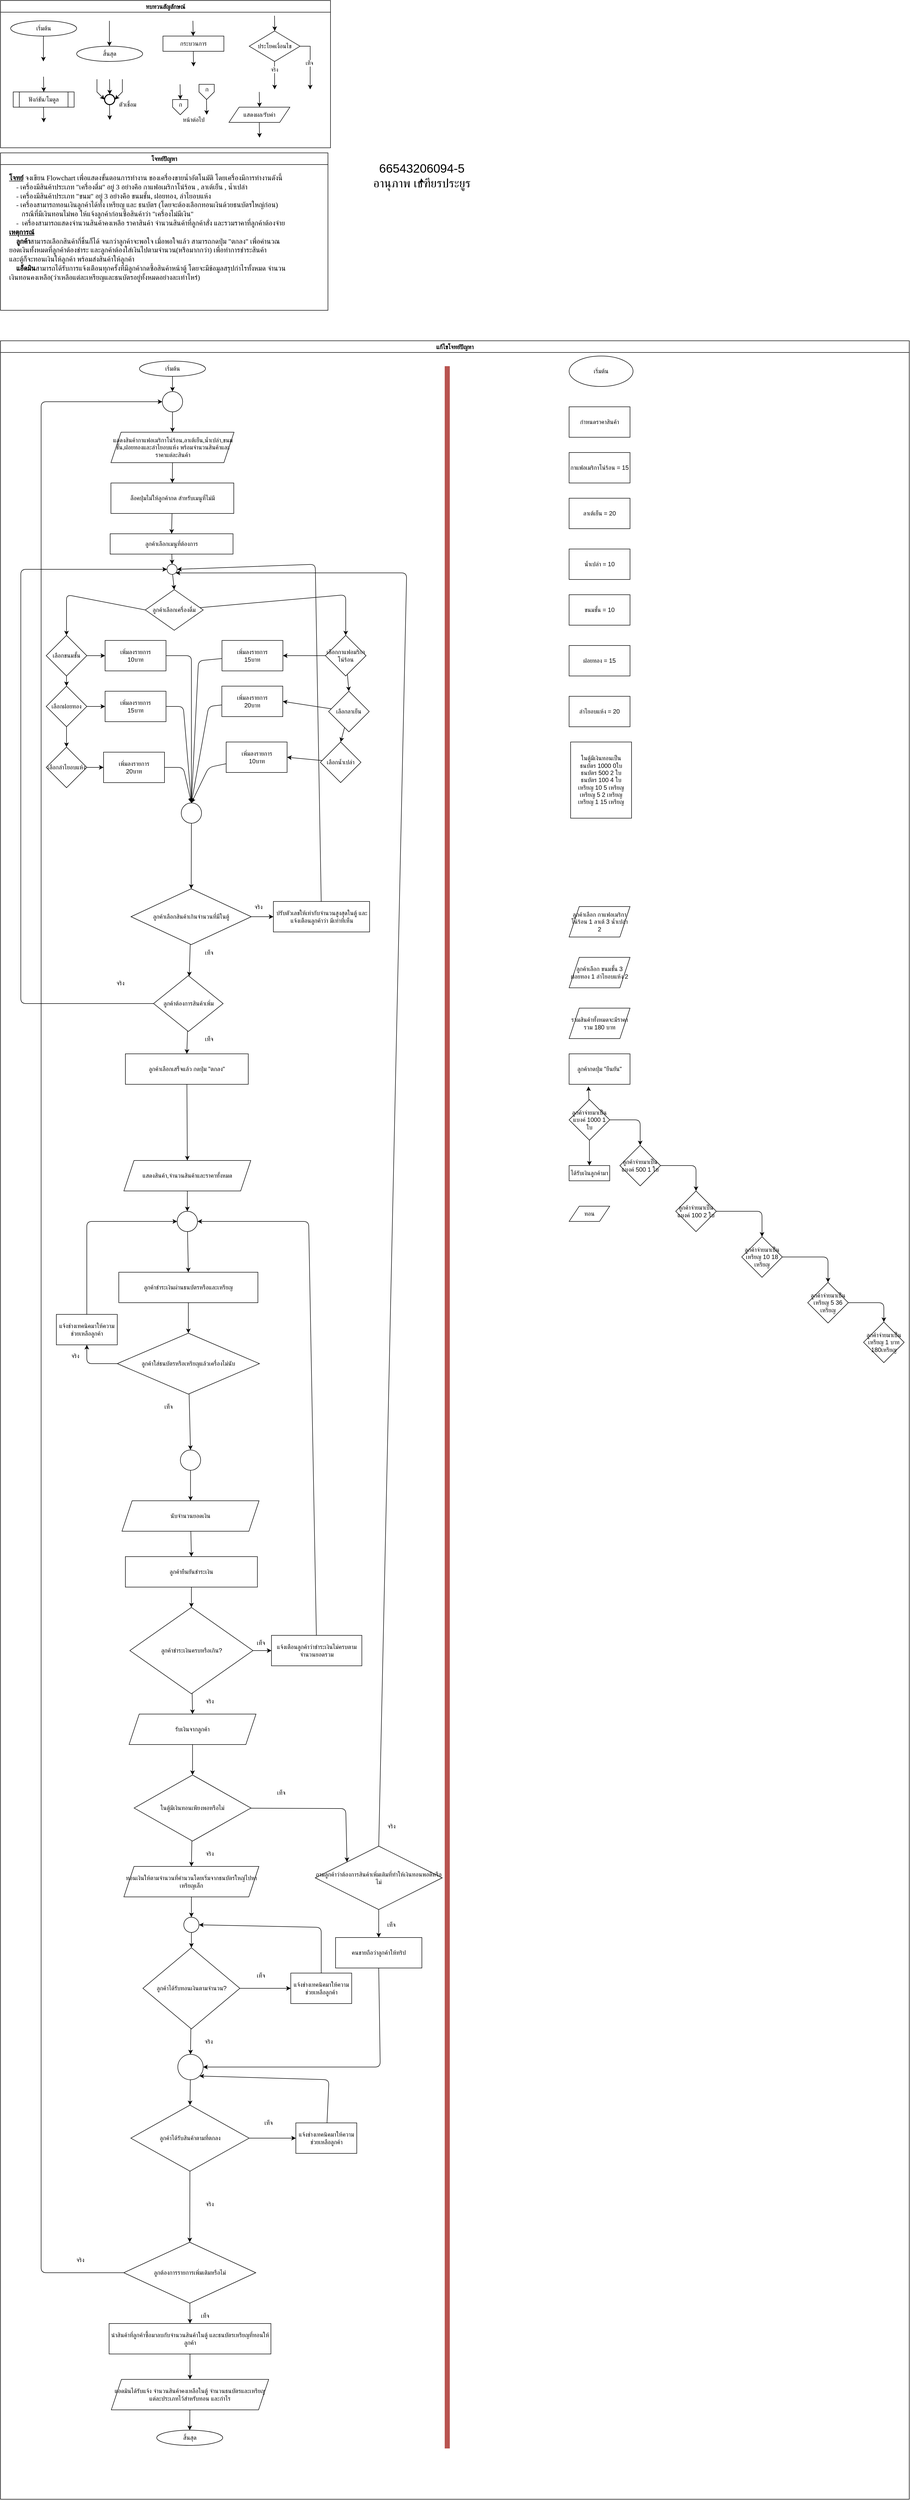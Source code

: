 <mxfile>
    <diagram id="C5RBs43oDa-KdzZeNtuy" name="Page-1">
        <mxGraphModel dx="2827" dy="1408" grid="1" gridSize="10" guides="1" tooltips="1" connect="1" arrows="1" fold="1" page="1" pageScale="1" pageWidth="827" pageHeight="1169" math="0" shadow="0">
            <root>
                <mxCell id="WIyWlLk6GJQsqaUBKTNV-0"/>
                <mxCell id="WIyWlLk6GJQsqaUBKTNV-1" parent="WIyWlLk6GJQsqaUBKTNV-0"/>
                <mxCell id="M7CGMbNuYNeq0SnUNNgH-6" value="ทบทวนสัญลักษณ์" style="swimlane;fontFamily=Sarabun;fontSource=https%3A%2F%2Ffonts.googleapis.com%2Fcss%3Ffamily%3DSarabun;" parent="WIyWlLk6GJQsqaUBKTNV-1" vertex="1">
                    <mxGeometry x="-720" y="20" width="650" height="290" as="geometry"/>
                </mxCell>
                <mxCell id="M7CGMbNuYNeq0SnUNNgH-2" value="&lt;font data-font-src=&quot;https://fonts.googleapis.com/css?family=Sarabun&quot; face=&quot;Sarabun&quot;&gt;เริ่มต้น&lt;/font&gt;" style="ellipse;whiteSpace=wrap;html=1;" parent="M7CGMbNuYNeq0SnUNNgH-6" vertex="1">
                    <mxGeometry x="20" y="40" width="130" height="30" as="geometry"/>
                </mxCell>
                <mxCell id="M7CGMbNuYNeq0SnUNNgH-5" value="" style="endArrow=classic;html=1;rounded=0;" parent="M7CGMbNuYNeq0SnUNNgH-6" edge="1">
                    <mxGeometry width="50" height="50" relative="1" as="geometry">
                        <mxPoint x="84.5" y="70" as="sourcePoint"/>
                        <mxPoint x="84.5" y="120" as="targetPoint"/>
                    </mxGeometry>
                </mxCell>
                <mxCell id="M7CGMbNuYNeq0SnUNNgH-3" value="&lt;font face=&quot;Sarabun&quot;&gt;สิ้นสุด&lt;/font&gt;" style="ellipse;whiteSpace=wrap;html=1;" parent="M7CGMbNuYNeq0SnUNNgH-6" vertex="1">
                    <mxGeometry x="150" y="90" width="130" height="30" as="geometry"/>
                </mxCell>
                <mxCell id="M7CGMbNuYNeq0SnUNNgH-4" value="" style="endArrow=classic;html=1;rounded=0;" parent="M7CGMbNuYNeq0SnUNNgH-6" edge="1">
                    <mxGeometry width="50" height="50" relative="1" as="geometry">
                        <mxPoint x="214.5" y="40" as="sourcePoint"/>
                        <mxPoint x="214.5" y="90" as="targetPoint"/>
                    </mxGeometry>
                </mxCell>
                <mxCell id="mvioNwK95yMqdUQ73LqQ-0" value="กระบวนการ" style="rounded=0;whiteSpace=wrap;html=1;fontFamily=Sarabun;fontSource=https%3A%2F%2Ffonts.googleapis.com%2Fcss%3Ffamily%3DSarabun;" parent="M7CGMbNuYNeq0SnUNNgH-6" vertex="1">
                    <mxGeometry x="320" y="70" width="120" height="30" as="geometry"/>
                </mxCell>
                <mxCell id="mvioNwK95yMqdUQ73LqQ-1" value="" style="endArrow=classic;html=1;rounded=0;" parent="M7CGMbNuYNeq0SnUNNgH-6" edge="1">
                    <mxGeometry width="50" height="50" relative="1" as="geometry">
                        <mxPoint x="379" y="40" as="sourcePoint"/>
                        <mxPoint x="379.5" y="70" as="targetPoint"/>
                    </mxGeometry>
                </mxCell>
                <mxCell id="mvioNwK95yMqdUQ73LqQ-2" value="" style="endArrow=classic;html=1;rounded=0;" parent="M7CGMbNuYNeq0SnUNNgH-6" edge="1">
                    <mxGeometry width="50" height="50" relative="1" as="geometry">
                        <mxPoint x="379.75" y="100" as="sourcePoint"/>
                        <mxPoint x="380.25" y="130" as="targetPoint"/>
                    </mxGeometry>
                </mxCell>
                <mxCell id="mvioNwK95yMqdUQ73LqQ-3" value="ประโยคเงื่อนไข" style="rhombus;whiteSpace=wrap;html=1;fontFamily=Sarabun;fontSource=https%3A%2F%2Ffonts.googleapis.com%2Fcss%3Ffamily%3DSarabun;" parent="M7CGMbNuYNeq0SnUNNgH-6" vertex="1">
                    <mxGeometry x="490" y="60" width="100" height="60" as="geometry"/>
                </mxCell>
                <mxCell id="mvioNwK95yMqdUQ73LqQ-4" value="" style="endArrow=classic;html=1;rounded=0;" parent="M7CGMbNuYNeq0SnUNNgH-6" edge="1">
                    <mxGeometry width="50" height="50" relative="1" as="geometry">
                        <mxPoint x="539.71" y="30" as="sourcePoint"/>
                        <mxPoint x="540.21" y="60" as="targetPoint"/>
                    </mxGeometry>
                </mxCell>
                <mxCell id="mvioNwK95yMqdUQ73LqQ-5" value="" style="endArrow=classic;html=1;rounded=0;" parent="M7CGMbNuYNeq0SnUNNgH-6" edge="1">
                    <mxGeometry width="50" height="50" relative="1" as="geometry">
                        <mxPoint x="539.71" y="120" as="sourcePoint"/>
                        <mxPoint x="540" y="175" as="targetPoint"/>
                    </mxGeometry>
                </mxCell>
                <mxCell id="mvioNwK95yMqdUQ73LqQ-7" value="จริง" style="edgeLabel;html=1;align=center;verticalAlign=middle;resizable=0;points=[];fontFamily=Sarabun;fontSource=https%3A%2F%2Ffonts.googleapis.com%2Fcss%3Ffamily%3DSarabun;" parent="mvioNwK95yMqdUQ73LqQ-5" vertex="1" connectable="0">
                    <mxGeometry x="-0.414" y="-1" relative="1" as="geometry">
                        <mxPoint as="offset"/>
                    </mxGeometry>
                </mxCell>
                <mxCell id="mvioNwK95yMqdUQ73LqQ-6" value="" style="endArrow=classic;html=1;rounded=0;exitX=1;exitY=0.5;exitDx=0;exitDy=0;" parent="M7CGMbNuYNeq0SnUNNgH-6" source="mvioNwK95yMqdUQ73LqQ-3" edge="1">
                    <mxGeometry width="50" height="50" relative="1" as="geometry">
                        <mxPoint x="620" y="95" as="sourcePoint"/>
                        <mxPoint x="610" y="175" as="targetPoint"/>
                        <Array as="points">
                            <mxPoint x="610" y="90"/>
                        </Array>
                    </mxGeometry>
                </mxCell>
                <mxCell id="mvioNwK95yMqdUQ73LqQ-8" value="&lt;font data-font-src=&quot;https://fonts.googleapis.com/css?family=Sarabun&quot; face=&quot;Sarabun&quot;&gt;เท็จ&lt;/font&gt;" style="edgeLabel;html=1;align=center;verticalAlign=middle;resizable=0;points=[];" parent="mvioNwK95yMqdUQ73LqQ-6" vertex="1" connectable="0">
                    <mxGeometry x="-0.002" y="-2" relative="1" as="geometry">
                        <mxPoint as="offset"/>
                    </mxGeometry>
                </mxCell>
                <mxCell id="mvioNwK95yMqdUQ73LqQ-9" value="&lt;font data-font-src=&quot;https://fonts.googleapis.com/css?family=Sarabun&quot; face=&quot;Sarabun&quot;&gt;ฟังก์ชัน/โมดูล&lt;/font&gt;" style="shape=process;whiteSpace=wrap;html=1;backgroundOutline=1;" parent="M7CGMbNuYNeq0SnUNNgH-6" vertex="1">
                    <mxGeometry x="25" y="180" width="120" height="30" as="geometry"/>
                </mxCell>
                <mxCell id="mvioNwK95yMqdUQ73LqQ-11" value="" style="endArrow=classic;html=1;rounded=0;" parent="M7CGMbNuYNeq0SnUNNgH-6" edge="1">
                    <mxGeometry width="50" height="50" relative="1" as="geometry">
                        <mxPoint x="84.71" y="150" as="sourcePoint"/>
                        <mxPoint x="85.21" y="180" as="targetPoint"/>
                    </mxGeometry>
                </mxCell>
                <mxCell id="mvioNwK95yMqdUQ73LqQ-12" value="" style="endArrow=classic;html=1;rounded=0;" parent="M7CGMbNuYNeq0SnUNNgH-6" edge="1">
                    <mxGeometry width="50" height="50" relative="1" as="geometry">
                        <mxPoint x="84.71" y="210" as="sourcePoint"/>
                        <mxPoint x="85.21" y="240" as="targetPoint"/>
                    </mxGeometry>
                </mxCell>
                <mxCell id="mvioNwK95yMqdUQ73LqQ-13" value="" style="strokeWidth=2;html=1;shape=mxgraph.flowchart.start_2;whiteSpace=wrap;" parent="M7CGMbNuYNeq0SnUNNgH-6" vertex="1">
                    <mxGeometry x="205" y="185" width="20" height="20" as="geometry"/>
                </mxCell>
                <mxCell id="mvioNwK95yMqdUQ73LqQ-16" value="" style="endArrow=classic;html=1;rounded=0;" parent="M7CGMbNuYNeq0SnUNNgH-6" edge="1">
                    <mxGeometry width="50" height="50" relative="1" as="geometry">
                        <mxPoint x="214.71" y="155" as="sourcePoint"/>
                        <mxPoint x="215.21" y="185" as="targetPoint"/>
                    </mxGeometry>
                </mxCell>
                <mxCell id="mvioNwK95yMqdUQ73LqQ-17" value="" style="endArrow=classic;html=1;rounded=0;entryX=0;entryY=0.5;entryDx=0;entryDy=0;entryPerimeter=0;" parent="M7CGMbNuYNeq0SnUNNgH-6" target="mvioNwK95yMqdUQ73LqQ-13" edge="1">
                    <mxGeometry width="50" height="50" relative="1" as="geometry">
                        <mxPoint x="190.0" y="155" as="sourcePoint"/>
                        <mxPoint x="190.5" y="185" as="targetPoint"/>
                        <Array as="points">
                            <mxPoint x="190" y="180"/>
                        </Array>
                    </mxGeometry>
                </mxCell>
                <mxCell id="mvioNwK95yMqdUQ73LqQ-18" value="" style="endArrow=classic;html=1;rounded=0;entryX=1;entryY=0.5;entryDx=0;entryDy=0;entryPerimeter=0;" parent="M7CGMbNuYNeq0SnUNNgH-6" target="mvioNwK95yMqdUQ73LqQ-13" edge="1">
                    <mxGeometry width="50" height="50" relative="1" as="geometry">
                        <mxPoint x="240.0" y="155" as="sourcePoint"/>
                        <mxPoint x="240.5" y="185" as="targetPoint"/>
                        <Array as="points">
                            <mxPoint x="240" y="180"/>
                        </Array>
                    </mxGeometry>
                </mxCell>
                <mxCell id="mvioNwK95yMqdUQ73LqQ-19" value="" style="endArrow=classic;html=1;rounded=0;" parent="M7CGMbNuYNeq0SnUNNgH-6" edge="1">
                    <mxGeometry width="50" height="50" relative="1" as="geometry">
                        <mxPoint x="214.71" y="205" as="sourcePoint"/>
                        <mxPoint x="215.21" y="235" as="targetPoint"/>
                    </mxGeometry>
                </mxCell>
                <mxCell id="mvioNwK95yMqdUQ73LqQ-20" value="&lt;font data-font-src=&quot;https://fonts.googleapis.com/css?family=Sarabun&quot; face=&quot;Sarabun&quot;&gt;ตัวเชื่อม&lt;/font&gt;" style="text;html=1;align=center;verticalAlign=middle;resizable=0;points=[];autosize=1;strokeColor=none;fillColor=none;" parent="M7CGMbNuYNeq0SnUNNgH-6" vertex="1">
                    <mxGeometry x="220" y="190" width="60" height="30" as="geometry"/>
                </mxCell>
                <mxCell id="mvioNwK95yMqdUQ73LqQ-25" value="" style="endArrow=classic;html=1;rounded=0;" parent="M7CGMbNuYNeq0SnUNNgH-6" edge="1">
                    <mxGeometry width="50" height="50" relative="1" as="geometry">
                        <mxPoint x="353.71" y="165" as="sourcePoint"/>
                        <mxPoint x="354.21" y="195" as="targetPoint"/>
                    </mxGeometry>
                </mxCell>
                <mxCell id="mvioNwK95yMqdUQ73LqQ-21" value="" style="verticalLabelPosition=bottom;verticalAlign=top;html=1;shape=offPageConnector;rounded=0;size=0.5;" parent="M7CGMbNuYNeq0SnUNNgH-6" vertex="1">
                    <mxGeometry x="339" y="195" width="30" height="30" as="geometry"/>
                </mxCell>
                <mxCell id="mvioNwK95yMqdUQ73LqQ-26" value="" style="endArrow=classic;html=1;rounded=0;" parent="M7CGMbNuYNeq0SnUNNgH-6" edge="1">
                    <mxGeometry width="50" height="50" relative="1" as="geometry">
                        <mxPoint x="405.71" y="195" as="sourcePoint"/>
                        <mxPoint x="406.21" y="225" as="targetPoint"/>
                    </mxGeometry>
                </mxCell>
                <mxCell id="mvioNwK95yMqdUQ73LqQ-27" value="" style="verticalLabelPosition=bottom;verticalAlign=top;html=1;shape=offPageConnector;rounded=0;size=0.5;" parent="M7CGMbNuYNeq0SnUNNgH-6" vertex="1">
                    <mxGeometry x="391" y="165" width="30" height="30" as="geometry"/>
                </mxCell>
                <mxCell id="mvioNwK95yMqdUQ73LqQ-28" value="หน้าต่อไป" style="text;html=1;align=center;verticalAlign=middle;resizable=0;points=[];autosize=1;strokeColor=none;fillColor=none;fontFamily=Sarabun;fontSource=https%3A%2F%2Ffonts.googleapis.com%2Fcss%3Ffamily%3DSarabun;" parent="M7CGMbNuYNeq0SnUNNgH-6" vertex="1">
                    <mxGeometry x="345" y="220" width="70" height="30" as="geometry"/>
                </mxCell>
                <mxCell id="mvioNwK95yMqdUQ73LqQ-29" value="ก" style="text;html=1;align=center;verticalAlign=middle;resizable=0;points=[];autosize=1;strokeColor=none;fillColor=none;fontFamily=Sarabun;fontSource=https%3A%2F%2Ffonts.googleapis.com%2Fcss%3Ffamily%3DSarabun;" parent="M7CGMbNuYNeq0SnUNNgH-6" vertex="1">
                    <mxGeometry x="339" y="190" width="30" height="30" as="geometry"/>
                </mxCell>
                <mxCell id="mvioNwK95yMqdUQ73LqQ-30" value="ก" style="text;html=1;align=center;verticalAlign=middle;resizable=0;points=[];autosize=1;strokeColor=none;fillColor=none;fontFamily=Sarabun;fontSource=https%3A%2F%2Ffonts.googleapis.com%2Fcss%3Ffamily%3DSarabun;" parent="M7CGMbNuYNeq0SnUNNgH-6" vertex="1">
                    <mxGeometry x="391" y="160" width="30" height="30" as="geometry"/>
                </mxCell>
                <mxCell id="mvioNwK95yMqdUQ73LqQ-32" value="แสดงผล/รับค่า" style="shape=parallelogram;perimeter=parallelogramPerimeter;whiteSpace=wrap;html=1;fixedSize=1;fontFamily=Sarabun;fontSource=https%3A%2F%2Ffonts.googleapis.com%2Fcss%3Ffamily%3DSarabun;" parent="M7CGMbNuYNeq0SnUNNgH-6" vertex="1">
                    <mxGeometry x="450" y="210" width="120" height="30" as="geometry"/>
                </mxCell>
                <mxCell id="mvioNwK95yMqdUQ73LqQ-33" value="" style="endArrow=classic;html=1;rounded=0;" parent="M7CGMbNuYNeq0SnUNNgH-6" edge="1">
                    <mxGeometry width="50" height="50" relative="1" as="geometry">
                        <mxPoint x="509.71" y="180" as="sourcePoint"/>
                        <mxPoint x="510.21" y="210" as="targetPoint"/>
                    </mxGeometry>
                </mxCell>
                <mxCell id="mvioNwK95yMqdUQ73LqQ-34" value="" style="endArrow=classic;html=1;rounded=0;" parent="M7CGMbNuYNeq0SnUNNgH-6" edge="1">
                    <mxGeometry width="50" height="50" relative="1" as="geometry">
                        <mxPoint x="509.71" y="240" as="sourcePoint"/>
                        <mxPoint x="510.21" y="270" as="targetPoint"/>
                    </mxGeometry>
                </mxCell>
                <mxCell id="mvioNwK95yMqdUQ73LqQ-36" value="แก้ไขโจทย์ปัญหา" style="swimlane;fontFamily=Sarabun;fontSource=https%3A%2F%2Ffonts.googleapis.com%2Fcss%3Ffamily%3DSarabun;" parent="WIyWlLk6GJQsqaUBKTNV-1" vertex="1">
                    <mxGeometry x="-720" y="690" width="1790" height="4250" as="geometry"/>
                </mxCell>
                <mxCell id="57" style="edgeStyle=none;html=1;entryX=0.5;entryY=0;entryDx=0;entryDy=0;" edge="1" parent="mvioNwK95yMqdUQ73LqQ-36" source="mvioNwK95yMqdUQ73LqQ-35" target="56">
                    <mxGeometry relative="1" as="geometry"/>
                </mxCell>
                <mxCell id="mvioNwK95yMqdUQ73LqQ-35" value="&lt;font data-font-src=&quot;https://fonts.googleapis.com/css?family=Sarabun&quot; face=&quot;Sarabun&quot;&gt;เริ่มต้น&lt;/font&gt;" style="ellipse;whiteSpace=wrap;html=1;" parent="mvioNwK95yMqdUQ73LqQ-36" vertex="1">
                    <mxGeometry x="273.75" y="40" width="130" height="30" as="geometry"/>
                </mxCell>
                <mxCell id="mvioNwK95yMqdUQ73LqQ-69" value="&lt;font face=&quot;Sarabun&quot;&gt;สิ้นสุด&lt;/font&gt;" style="ellipse;whiteSpace=wrap;html=1;" parent="mvioNwK95yMqdUQ73LqQ-36" vertex="1">
                    <mxGeometry x="307.75" y="4114" width="130" height="30" as="geometry"/>
                </mxCell>
                <mxCell id="14" style="edgeStyle=none;html=1;exitX=0.5;exitY=1;exitDx=0;exitDy=0;entryX=0.5;entryY=0;entryDx=0;entryDy=0;" edge="1" parent="mvioNwK95yMqdUQ73LqQ-36" source="1" target="4">
                    <mxGeometry relative="1" as="geometry"/>
                </mxCell>
                <mxCell id="1" value="แสดงสินค้ากาแฟอเมริกาโน่ร้อน,ลาเต้เย็น,น้ำเปล่า,ขนมชั้น,ฝอยทองและลำไยอบแห้ง พร้อมจำนวนสินค้าและราคาแต่ละสินค้า" style="shape=parallelogram;perimeter=parallelogramPerimeter;whiteSpace=wrap;html=1;fixedSize=1;" vertex="1" parent="mvioNwK95yMqdUQ73LqQ-36">
                    <mxGeometry x="217.5" y="180" width="242.5" height="60" as="geometry"/>
                </mxCell>
                <mxCell id="15" style="edgeStyle=none;html=1;entryX=0.5;entryY=0;entryDx=0;entryDy=0;" edge="1" parent="mvioNwK95yMqdUQ73LqQ-36" source="4" target="5">
                    <mxGeometry relative="1" as="geometry"/>
                </mxCell>
                <mxCell id="4" value="ล็อคปุ่มไม่ให้ลูกค้ากด สำหรับเมนูที่ไม่มี" style="rounded=0;whiteSpace=wrap;html=1;" vertex="1" parent="mvioNwK95yMqdUQ73LqQ-36">
                    <mxGeometry x="217.5" y="280" width="242" height="60" as="geometry"/>
                </mxCell>
                <mxCell id="207" style="edgeStyle=none;html=1;entryX=0.5;entryY=0;entryDx=0;entryDy=0;strokeWidth=1;" edge="1" parent="mvioNwK95yMqdUQ73LqQ-36" source="5" target="205">
                    <mxGeometry relative="1" as="geometry"/>
                </mxCell>
                <mxCell id="5" value="ลูกค้าเลือกเมนูที่ต้องการ" style="rounded=0;whiteSpace=wrap;html=1;" vertex="1" parent="mvioNwK95yMqdUQ73LqQ-36">
                    <mxGeometry x="216" y="380" width="242" height="40" as="geometry"/>
                </mxCell>
                <mxCell id="29" style="edgeStyle=none;html=1;entryX=0;entryY=0.5;entryDx=0;entryDy=0;" edge="1" parent="mvioNwK95yMqdUQ73LqQ-36" source="8" target="9">
                    <mxGeometry relative="1" as="geometry"/>
                </mxCell>
                <mxCell id="42" style="edgeStyle=none;html=1;entryX=0.5;entryY=0;entryDx=0;entryDy=0;" edge="1" parent="mvioNwK95yMqdUQ73LqQ-36" source="8" target="41">
                    <mxGeometry relative="1" as="geometry"/>
                </mxCell>
                <mxCell id="8" value="ลูกค้าชำระเงินครบหรือเกิน?" style="rhombus;whiteSpace=wrap;html=1;" vertex="1" parent="mvioNwK95yMqdUQ73LqQ-36">
                    <mxGeometry x="254.75" y="2494" width="242.5" height="170" as="geometry"/>
                </mxCell>
                <mxCell id="63" style="edgeStyle=none;html=1;entryX=1;entryY=0.5;entryDx=0;entryDy=0;" edge="1" parent="mvioNwK95yMqdUQ73LqQ-36" source="9" target="60">
                    <mxGeometry relative="1" as="geometry">
                        <Array as="points">
                            <mxPoint x="607" y="1734"/>
                        </Array>
                    </mxGeometry>
                </mxCell>
                <mxCell id="9" value="แจ้งเตือนลูกค้าว่าชำระเงินไม่ครบตามจำนวนยอดรวม" style="rounded=0;whiteSpace=wrap;html=1;" vertex="1" parent="mvioNwK95yMqdUQ73LqQ-36">
                    <mxGeometry x="533.75" y="2549" width="178" height="60" as="geometry"/>
                </mxCell>
                <mxCell id="209" style="edgeStyle=none;html=1;entryX=0.5;entryY=0;entryDx=0;entryDy=0;strokeWidth=1;" edge="1" parent="mvioNwK95yMqdUQ73LqQ-36" source="10" target="25">
                    <mxGeometry relative="1" as="geometry"/>
                </mxCell>
                <mxCell id="10" value="ลูกค้าเลือกเสร็จแล้ว กดปุ่ม &quot;ตกลง&quot;" style="rounded=0;whiteSpace=wrap;html=1;" vertex="1" parent="mvioNwK95yMqdUQ73LqQ-36">
                    <mxGeometry x="246" y="1404" width="242" height="60" as="geometry"/>
                </mxCell>
                <mxCell id="208" value="" style="edgeStyle=none;html=1;strokeWidth=1;" edge="1" parent="mvioNwK95yMqdUQ73LqQ-36" source="11" target="202">
                    <mxGeometry relative="1" as="geometry"/>
                </mxCell>
                <mxCell id="11" value="ลูกค้าเลือกสินค้าเกินจำนวนที่มีในตู้" style="rhombus;whiteSpace=wrap;html=1;" vertex="1" parent="mvioNwK95yMqdUQ73LqQ-36">
                    <mxGeometry x="257" y="1079" width="237" height="110" as="geometry"/>
                </mxCell>
                <mxCell id="71" style="edgeStyle=none;html=1;entryX=1;entryY=0.5;entryDx=0;entryDy=0;" edge="1" parent="mvioNwK95yMqdUQ73LqQ-36" source="13" target="205">
                    <mxGeometry relative="1" as="geometry">
                        <mxPoint x="420" y="460" as="targetPoint"/>
                        <Array as="points">
                            <mxPoint x="620" y="440"/>
                        </Array>
                    </mxGeometry>
                </mxCell>
                <mxCell id="13" value="ปรับตัวเลขให้เท่ากับจำนวนสูงสุดในตู้ และแจ้งเตือนลูกค้าว่า มีเท่าที่เห็น" style="rounded=0;whiteSpace=wrap;html=1;" vertex="1" parent="mvioNwK95yMqdUQ73LqQ-36">
                    <mxGeometry x="537.5" y="1104" width="189.5" height="60" as="geometry"/>
                </mxCell>
                <mxCell id="19" style="edgeStyle=none;html=1;exitX=1;exitY=0.5;exitDx=0;exitDy=0;entryX=0;entryY=0.5;entryDx=0;entryDy=0;" edge="1" parent="mvioNwK95yMqdUQ73LqQ-36" source="11" target="13">
                    <mxGeometry relative="1" as="geometry">
                        <mxPoint x="537" y="1140" as="targetPoint"/>
                    </mxGeometry>
                </mxCell>
                <mxCell id="24" style="edgeStyle=none;html=1;exitX=0.5;exitY=1;exitDx=0;exitDy=0;" edge="1" parent="mvioNwK95yMqdUQ73LqQ-36" source="192" target="11">
                    <mxGeometry relative="1" as="geometry">
                        <mxPoint x="375.5" y="1020" as="sourcePoint"/>
                    </mxGeometry>
                </mxCell>
                <mxCell id="61" style="edgeStyle=none;html=1;entryX=0.5;entryY=0;entryDx=0;entryDy=0;" edge="1" parent="mvioNwK95yMqdUQ73LqQ-36" source="25" target="60">
                    <mxGeometry relative="1" as="geometry"/>
                </mxCell>
                <mxCell id="25" value="แสดงสินค้า,จำนวนสินค้าและราคาทั้งหมด" style="shape=parallelogram;perimeter=parallelogramPerimeter;whiteSpace=wrap;html=1;fixedSize=1;" vertex="1" parent="mvioNwK95yMqdUQ73LqQ-36">
                    <mxGeometry x="243" y="1614" width="250" height="60" as="geometry"/>
                </mxCell>
                <mxCell id="69" style="edgeStyle=none;html=1;entryX=0.5;entryY=0;entryDx=0;entryDy=0;" edge="1" parent="mvioNwK95yMqdUQ73LqQ-36" source="32" target="33">
                    <mxGeometry relative="1" as="geometry"/>
                </mxCell>
                <mxCell id="32" value="นับจำนวนยอดเงิน" style="shape=parallelogram;perimeter=parallelogramPerimeter;whiteSpace=wrap;html=1;fixedSize=1;" vertex="1" parent="mvioNwK95yMqdUQ73LqQ-36">
                    <mxGeometry x="239.25" y="2284" width="270" height="60" as="geometry"/>
                </mxCell>
                <mxCell id="36" style="edgeStyle=none;html=1;entryX=0.5;entryY=0;entryDx=0;entryDy=0;" edge="1" parent="mvioNwK95yMqdUQ73LqQ-36" source="33" target="8">
                    <mxGeometry relative="1" as="geometry"/>
                </mxCell>
                <mxCell id="33" value="ลูกค้ายืนยันชำระเงิน" style="rounded=0;whiteSpace=wrap;html=1;" vertex="1" parent="mvioNwK95yMqdUQ73LqQ-36">
                    <mxGeometry x="246" y="2394" width="260" height="60" as="geometry"/>
                </mxCell>
                <mxCell id="44" style="edgeStyle=none;html=1;entryX=0.5;entryY=0;entryDx=0;entryDy=0;" edge="1" parent="mvioNwK95yMqdUQ73LqQ-36" source="41" target="43">
                    <mxGeometry relative="1" as="geometry"/>
                </mxCell>
                <mxCell id="41" value="รับเงินจากลูกค้า" style="shape=parallelogram;perimeter=parallelogramPerimeter;whiteSpace=wrap;html=1;fixedSize=1;" vertex="1" parent="mvioNwK95yMqdUQ73LqQ-36">
                    <mxGeometry x="253.25" y="2704" width="250" height="60" as="geometry"/>
                </mxCell>
                <mxCell id="47" style="edgeStyle=none;html=1;entryX=0.5;entryY=0;entryDx=0;entryDy=0;" edge="1" parent="mvioNwK95yMqdUQ73LqQ-36" source="43" target="45">
                    <mxGeometry relative="1" as="geometry"/>
                </mxCell>
                <mxCell id="65" style="edgeStyle=none;html=1;entryX=0;entryY=0;entryDx=0;entryDy=0;" edge="1" parent="mvioNwK95yMqdUQ73LqQ-36" source="43" target="64">
                    <mxGeometry relative="1" as="geometry">
                        <mxPoint x="623.25" y="2889" as="targetPoint"/>
                        <Array as="points">
                            <mxPoint x="680" y="2890"/>
                        </Array>
                    </mxGeometry>
                </mxCell>
                <mxCell id="43" value="ในตู้มีเงินทอนเพียงพอหรือไม่" style="rhombus;whiteSpace=wrap;html=1;" vertex="1" parent="mvioNwK95yMqdUQ73LqQ-36">
                    <mxGeometry x="263.25" y="2824" width="230" height="130" as="geometry"/>
                </mxCell>
                <mxCell id="112" style="edgeStyle=none;html=1;entryX=0.5;entryY=0;entryDx=0;entryDy=0;" edge="1" parent="mvioNwK95yMqdUQ73LqQ-36" source="45" target="110">
                    <mxGeometry relative="1" as="geometry"/>
                </mxCell>
                <mxCell id="45" value="ทอนเงินให้ตามจำนวนที่คำนวนโดยเริ่มจากธนบัตรใหญ่ไปหาเหรียญเล็ก" style="shape=parallelogram;perimeter=parallelogramPerimeter;whiteSpace=wrap;html=1;fixedSize=1;" vertex="1" parent="mvioNwK95yMqdUQ73LqQ-36">
                    <mxGeometry x="243" y="3004" width="266" height="60" as="geometry"/>
                </mxCell>
                <mxCell id="129" style="edgeStyle=none;html=1;entryX=0.5;entryY=0;entryDx=0;entryDy=0;" edge="1" parent="mvioNwK95yMqdUQ73LqQ-36" source="52" target="128">
                    <mxGeometry relative="1" as="geometry"/>
                </mxCell>
                <mxCell id="52" value="ลูกต้องการรายการเพิ่มเติมหรือไม่" style="rhombus;whiteSpace=wrap;html=1;" vertex="1" parent="mvioNwK95yMqdUQ73LqQ-36">
                    <mxGeometry x="242.75" y="3744" width="260" height="120" as="geometry"/>
                </mxCell>
                <mxCell id="58" style="edgeStyle=none;html=1;entryX=0.5;entryY=0;entryDx=0;entryDy=0;" edge="1" parent="mvioNwK95yMqdUQ73LqQ-36" source="56" target="1">
                    <mxGeometry relative="1" as="geometry"/>
                </mxCell>
                <mxCell id="56" value="" style="ellipse;whiteSpace=wrap;html=1;aspect=fixed;" vertex="1" parent="mvioNwK95yMqdUQ73LqQ-36">
                    <mxGeometry x="318.75" y="100" width="40" height="40" as="geometry"/>
                </mxCell>
                <mxCell id="55" style="edgeStyle=none;html=1;entryX=0;entryY=0.5;entryDx=0;entryDy=0;" edge="1" parent="mvioNwK95yMqdUQ73LqQ-36" source="52" target="56">
                    <mxGeometry relative="1" as="geometry">
                        <mxPoint x="140" y="70" as="targetPoint"/>
                        <Array as="points">
                            <mxPoint x="80" y="3804"/>
                            <mxPoint x="80" y="120"/>
                        </Array>
                    </mxGeometry>
                </mxCell>
                <mxCell id="67" style="edgeStyle=none;html=1;entryX=0.5;entryY=0;entryDx=0;entryDy=0;" edge="1" parent="mvioNwK95yMqdUQ73LqQ-36" source="60" target="66">
                    <mxGeometry relative="1" as="geometry"/>
                </mxCell>
                <mxCell id="60" value="" style="ellipse;whiteSpace=wrap;html=1;aspect=fixed;" vertex="1" parent="mvioNwK95yMqdUQ73LqQ-36">
                    <mxGeometry x="348" y="1714" width="40" height="40" as="geometry"/>
                </mxCell>
                <mxCell id="74" style="edgeStyle=none;html=1;entryX=0.5;entryY=0;entryDx=0;entryDy=0;startArrow=none;" edge="1" parent="mvioNwK95yMqdUQ73LqQ-36" source="64">
                    <mxGeometry relative="1" as="geometry">
                        <mxPoint x="748" y="2820" as="sourcePoint"/>
                        <mxPoint x="748.25" y="3024" as="targetPoint"/>
                    </mxGeometry>
                </mxCell>
                <mxCell id="212" style="edgeStyle=none;html=1;entryX=0.5;entryY=0;entryDx=0;entryDy=0;strokeWidth=1;" edge="1" parent="mvioNwK95yMqdUQ73LqQ-36" source="64" target="73">
                    <mxGeometry relative="1" as="geometry"/>
                </mxCell>
                <mxCell id="119" style="edgeStyle=none;html=1;entryX=0.5;entryY=0;entryDx=0;entryDy=0;" edge="1" parent="mvioNwK95yMqdUQ73LqQ-36" source="66" target="118">
                    <mxGeometry relative="1" as="geometry"/>
                </mxCell>
                <mxCell id="66" value="ลูกค้าชำระเงินผ่านธนบัตรหรือและเหรียญ" style="rounded=0;whiteSpace=wrap;html=1;" vertex="1" parent="mvioNwK95yMqdUQ73LqQ-36">
                    <mxGeometry x="233" y="1834" width="274" height="60" as="geometry"/>
                </mxCell>
                <mxCell id="73" value="คนขายถือว่าลูกค้าให้ทริป" style="rounded=0;whiteSpace=wrap;html=1;" vertex="1" parent="mvioNwK95yMqdUQ73LqQ-36">
                    <mxGeometry x="660" y="3144" width="170" height="60" as="geometry"/>
                </mxCell>
                <mxCell id="100" style="edgeStyle=none;html=1;entryX=0.5;entryY=0;entryDx=0;entryDy=0;" edge="1" parent="mvioNwK95yMqdUQ73LqQ-36" source="75" target="99">
                    <mxGeometry relative="1" as="geometry"/>
                </mxCell>
                <mxCell id="75" value="" style="ellipse;whiteSpace=wrap;html=1;aspect=fixed;" vertex="1" parent="mvioNwK95yMqdUQ73LqQ-36">
                    <mxGeometry x="349.25" y="3374" width="50" height="50" as="geometry"/>
                </mxCell>
                <mxCell id="126" style="edgeStyle=none;html=1;entryX=0.5;entryY=0;entryDx=0;entryDy=0;" edge="1" parent="mvioNwK95yMqdUQ73LqQ-36" source="79" target="mvioNwK95yMqdUQ73LqQ-69">
                    <mxGeometry relative="1" as="geometry"/>
                </mxCell>
                <mxCell id="79" value="แอดมินได้รับแจ้ง จำนวนสินค้าคงเหลือในตู้ จำนวนธนบัตรและเหรียญแต่ละประเภทไว้สำหรับทอน และกำไร" style="shape=parallelogram;perimeter=parallelogramPerimeter;whiteSpace=wrap;html=1;fixedSize=1;" vertex="1" parent="mvioNwK95yMqdUQ73LqQ-36">
                    <mxGeometry x="218.25" y="4014" width="310" height="60" as="geometry"/>
                </mxCell>
                <mxCell id="81" value="จริง" style="text;html=1;strokeColor=none;fillColor=none;align=center;verticalAlign=middle;whiteSpace=wrap;rounded=0;" vertex="1" parent="mvioNwK95yMqdUQ73LqQ-36">
                    <mxGeometry x="477.5" y="1100" width="60" height="30" as="geometry"/>
                </mxCell>
                <mxCell id="82" value="เท็จ" style="text;html=1;strokeColor=none;fillColor=none;align=center;verticalAlign=middle;whiteSpace=wrap;rounded=0;" vertex="1" parent="mvioNwK95yMqdUQ73LqQ-36">
                    <mxGeometry x="380.75" y="1190" width="60" height="30" as="geometry"/>
                </mxCell>
                <mxCell id="83" value="เท็จ" style="text;html=1;strokeColor=none;fillColor=none;align=center;verticalAlign=middle;whiteSpace=wrap;rounded=0;" vertex="1" parent="mvioNwK95yMqdUQ73LqQ-36">
                    <mxGeometry x="483.25" y="2549" width="60" height="30" as="geometry"/>
                </mxCell>
                <mxCell id="84" value="จริง" style="text;html=1;strokeColor=none;fillColor=none;align=center;verticalAlign=middle;whiteSpace=wrap;rounded=0;" vertex="1" parent="mvioNwK95yMqdUQ73LqQ-36">
                    <mxGeometry x="381.75" y="2664" width="60" height="30" as="geometry"/>
                </mxCell>
                <mxCell id="85" value="จริง" style="text;html=1;strokeColor=none;fillColor=none;align=center;verticalAlign=middle;whiteSpace=wrap;rounded=0;" vertex="1" parent="mvioNwK95yMqdUQ73LqQ-36">
                    <mxGeometry x="381.75" y="2964" width="60" height="30" as="geometry"/>
                </mxCell>
                <mxCell id="86" value="เท็จ" style="text;html=1;strokeColor=none;fillColor=none;align=center;verticalAlign=middle;whiteSpace=wrap;rounded=0;" vertex="1" parent="mvioNwK95yMqdUQ73LqQ-36">
                    <mxGeometry x="523.25" y="2844" width="60" height="30" as="geometry"/>
                </mxCell>
                <mxCell id="87" value="จริง" style="text;html=1;strokeColor=none;fillColor=none;align=center;verticalAlign=middle;whiteSpace=wrap;rounded=0;" vertex="1" parent="mvioNwK95yMqdUQ73LqQ-36">
                    <mxGeometry x="740" y="2910" width="60" height="30" as="geometry"/>
                </mxCell>
                <mxCell id="88" value="เท็จ" style="text;html=1;strokeColor=none;fillColor=none;align=center;verticalAlign=middle;whiteSpace=wrap;rounded=0;" vertex="1" parent="mvioNwK95yMqdUQ73LqQ-36">
                    <mxGeometry x="740" y="3104" width="60" height="30" as="geometry"/>
                </mxCell>
                <mxCell id="89" value="เท็จ" style="text;html=1;strokeColor=none;fillColor=none;align=center;verticalAlign=middle;whiteSpace=wrap;rounded=0;" vertex="1" parent="mvioNwK95yMqdUQ73LqQ-36">
                    <mxGeometry x="373" y="3874" width="60" height="30" as="geometry"/>
                </mxCell>
                <mxCell id="90" value="จริง" style="text;html=1;strokeColor=none;fillColor=none;align=center;verticalAlign=middle;whiteSpace=wrap;rounded=0;" vertex="1" parent="mvioNwK95yMqdUQ73LqQ-36">
                    <mxGeometry x="127" y="3764" width="60" height="30" as="geometry"/>
                </mxCell>
                <mxCell id="93" style="edgeStyle=none;html=1;entryX=0.5;entryY=0;entryDx=0;entryDy=0;" edge="1" parent="mvioNwK95yMqdUQ73LqQ-36" source="91" target="32">
                    <mxGeometry relative="1" as="geometry"/>
                </mxCell>
                <mxCell id="91" value="" style="ellipse;whiteSpace=wrap;html=1;aspect=fixed;" vertex="1" parent="mvioNwK95yMqdUQ73LqQ-36">
                    <mxGeometry x="354.25" y="2184" width="40" height="40" as="geometry"/>
                </mxCell>
                <mxCell id="101" style="edgeStyle=none;html=1;entryX=0.5;entryY=0;entryDx=0;entryDy=0;" edge="1" parent="mvioNwK95yMqdUQ73LqQ-36" source="99" target="52">
                    <mxGeometry relative="1" as="geometry"/>
                </mxCell>
                <mxCell id="103" style="edgeStyle=none;html=1;entryX=0;entryY=0.5;entryDx=0;entryDy=0;" edge="1" parent="mvioNwK95yMqdUQ73LqQ-36" source="99" target="102">
                    <mxGeometry relative="1" as="geometry"/>
                </mxCell>
                <mxCell id="99" value="ลูกค้าได้รับสินค้าตามที่ตกลง" style="rhombus;whiteSpace=wrap;html=1;" vertex="1" parent="mvioNwK95yMqdUQ73LqQ-36">
                    <mxGeometry x="256.75" y="3474" width="233" height="130" as="geometry"/>
                </mxCell>
                <mxCell id="104" style="edgeStyle=none;html=1;entryX=1;entryY=1;entryDx=0;entryDy=0;" edge="1" parent="mvioNwK95yMqdUQ73LqQ-36" source="102" target="75">
                    <mxGeometry relative="1" as="geometry">
                        <Array as="points">
                            <mxPoint x="647" y="3424"/>
                        </Array>
                    </mxGeometry>
                </mxCell>
                <mxCell id="102" value="แจ้งช่างเทคนิคมาให้ความช่วยเหลือลูกค้า" style="rounded=0;whiteSpace=wrap;html=1;" vertex="1" parent="mvioNwK95yMqdUQ73LqQ-36">
                    <mxGeometry x="581.75" y="3509" width="120" height="60" as="geometry"/>
                </mxCell>
                <mxCell id="107" style="edgeStyle=none;html=1;entryX=0.5;entryY=0;entryDx=0;entryDy=0;" edge="1" parent="mvioNwK95yMqdUQ73LqQ-36" source="105" target="75">
                    <mxGeometry relative="1" as="geometry"/>
                </mxCell>
                <mxCell id="109" style="edgeStyle=none;html=1;entryX=0;entryY=0.5;entryDx=0;entryDy=0;" edge="1" parent="mvioNwK95yMqdUQ73LqQ-36" source="105" target="108">
                    <mxGeometry relative="1" as="geometry"/>
                </mxCell>
                <mxCell id="105" value="ลูกค้าได้รับทอนเงินตามจำนวน?" style="rhombus;whiteSpace=wrap;html=1;" vertex="1" parent="mvioNwK95yMqdUQ73LqQ-36">
                    <mxGeometry x="280.5" y="3164" width="191" height="160" as="geometry"/>
                </mxCell>
                <mxCell id="113" style="edgeStyle=none;html=1;entryX=1;entryY=0.5;entryDx=0;entryDy=0;" edge="1" parent="mvioNwK95yMqdUQ73LqQ-36" source="108" target="110">
                    <mxGeometry relative="1" as="geometry">
                        <Array as="points">
                            <mxPoint x="631.75" y="3124"/>
                        </Array>
                    </mxGeometry>
                </mxCell>
                <mxCell id="108" value="แจ้งช่างเทคนิคมาให้ความช่วยเหลือลูกค้า" style="rounded=0;whiteSpace=wrap;html=1;" vertex="1" parent="mvioNwK95yMqdUQ73LqQ-36">
                    <mxGeometry x="571.75" y="3214" width="120" height="60" as="geometry"/>
                </mxCell>
                <mxCell id="111" style="edgeStyle=none;html=1;entryX=0.5;entryY=0;entryDx=0;entryDy=0;" edge="1" parent="mvioNwK95yMqdUQ73LqQ-36" source="110" target="105">
                    <mxGeometry relative="1" as="geometry"/>
                </mxCell>
                <mxCell id="110" value="" style="ellipse;whiteSpace=wrap;html=1;aspect=fixed;" vertex="1" parent="mvioNwK95yMqdUQ73LqQ-36">
                    <mxGeometry x="361" y="3104" width="30" height="30" as="geometry"/>
                </mxCell>
                <mxCell id="114" value="จริง" style="text;html=1;strokeColor=none;fillColor=none;align=center;verticalAlign=middle;whiteSpace=wrap;rounded=0;" vertex="1" parent="mvioNwK95yMqdUQ73LqQ-36">
                    <mxGeometry x="381.75" y="3654" width="60" height="30" as="geometry"/>
                </mxCell>
                <mxCell id="115" value="เท็จ" style="text;html=1;strokeColor=none;fillColor=none;align=center;verticalAlign=middle;whiteSpace=wrap;rounded=0;" vertex="1" parent="mvioNwK95yMqdUQ73LqQ-36">
                    <mxGeometry x="497.75" y="3494" width="60" height="30" as="geometry"/>
                </mxCell>
                <mxCell id="116" value="จริง" style="text;html=1;strokeColor=none;fillColor=none;align=center;verticalAlign=middle;whiteSpace=wrap;rounded=0;" vertex="1" parent="mvioNwK95yMqdUQ73LqQ-36">
                    <mxGeometry x="380.25" y="3334" width="60" height="30" as="geometry"/>
                </mxCell>
                <mxCell id="117" value="เท็จ" style="text;html=1;strokeColor=none;fillColor=none;align=center;verticalAlign=middle;whiteSpace=wrap;rounded=0;" vertex="1" parent="mvioNwK95yMqdUQ73LqQ-36">
                    <mxGeometry x="483.25" y="3204" width="60" height="30" as="geometry"/>
                </mxCell>
                <mxCell id="120" style="edgeStyle=none;html=1;entryX=0.5;entryY=0;entryDx=0;entryDy=0;" edge="1" parent="mvioNwK95yMqdUQ73LqQ-36" source="118" target="91">
                    <mxGeometry relative="1" as="geometry"/>
                </mxCell>
                <mxCell id="122" style="edgeStyle=none;html=1;entryX=0.5;entryY=1;entryDx=0;entryDy=0;" edge="1" parent="mvioNwK95yMqdUQ73LqQ-36" source="118" target="121">
                    <mxGeometry relative="1" as="geometry">
                        <Array as="points">
                            <mxPoint x="170" y="2014"/>
                        </Array>
                    </mxGeometry>
                </mxCell>
                <mxCell id="118" value="ลูกค้าใส่ธนบัตรหรือเหรียญแล้วเครื่องไม่นับ" style="rhombus;whiteSpace=wrap;html=1;" vertex="1" parent="mvioNwK95yMqdUQ73LqQ-36">
                    <mxGeometry x="230" y="1954" width="280" height="120" as="geometry"/>
                </mxCell>
                <mxCell id="121" value="แจ้งช่างเทคนิคมาให้ความช่วยเหลือลูกค้า" style="rounded=0;whiteSpace=wrap;html=1;" vertex="1" parent="mvioNwK95yMqdUQ73LqQ-36">
                    <mxGeometry x="110" y="1917" width="120" height="60" as="geometry"/>
                </mxCell>
                <mxCell id="123" style="edgeStyle=none;html=1;entryX=0;entryY=0.5;entryDx=0;entryDy=0;" edge="1" parent="mvioNwK95yMqdUQ73LqQ-36" source="121" target="60">
                    <mxGeometry relative="1" as="geometry">
                        <mxPoint x="170" y="1714" as="targetPoint"/>
                        <Array as="points">
                            <mxPoint x="170" y="1734"/>
                        </Array>
                    </mxGeometry>
                </mxCell>
                <mxCell id="124" value="จริง" style="text;html=1;strokeColor=none;fillColor=none;align=center;verticalAlign=middle;whiteSpace=wrap;rounded=0;" vertex="1" parent="mvioNwK95yMqdUQ73LqQ-36">
                    <mxGeometry x="117" y="1984" width="60" height="30" as="geometry"/>
                </mxCell>
                <mxCell id="125" value="เท็จ" style="text;html=1;strokeColor=none;fillColor=none;align=center;verticalAlign=middle;whiteSpace=wrap;rounded=0;" vertex="1" parent="mvioNwK95yMqdUQ73LqQ-36">
                    <mxGeometry x="300.75" y="2084" width="60" height="30" as="geometry"/>
                </mxCell>
                <mxCell id="127" style="edgeStyle=none;html=1;entryX=1;entryY=0.5;entryDx=0;entryDy=0;exitX=0.5;exitY=1;exitDx=0;exitDy=0;" edge="1" parent="mvioNwK95yMqdUQ73LqQ-36" source="73" target="75">
                    <mxGeometry relative="1" as="geometry">
                        <mxPoint x="417" y="3384" as="targetPoint"/>
                        <mxPoint x="770" y="3230" as="sourcePoint"/>
                        <Array as="points">
                            <mxPoint x="748" y="3399"/>
                        </Array>
                    </mxGeometry>
                </mxCell>
                <mxCell id="130" style="edgeStyle=none;html=1;entryX=0.5;entryY=0;entryDx=0;entryDy=0;" edge="1" parent="mvioNwK95yMqdUQ73LqQ-36" source="128" target="79">
                    <mxGeometry relative="1" as="geometry"/>
                </mxCell>
                <mxCell id="128" value="นำสินค้าที่ลูกค้าซื้อมาลบกับจำนวนสินค้าในตู้ และธนบัตรเหรียญที่ทอนให้ลูกค้า" style="rounded=0;whiteSpace=wrap;html=1;" vertex="1" parent="mvioNwK95yMqdUQ73LqQ-36">
                    <mxGeometry x="213.88" y="3904" width="318.75" height="60" as="geometry"/>
                </mxCell>
                <mxCell id="131" value="" style="endArrow=none;html=1;fontStyle=1;fillColor=#f8cecc;strokeColor=#b85450;strokeWidth=10;" edge="1" parent="mvioNwK95yMqdUQ73LqQ-36">
                    <mxGeometry width="50" height="50" relative="1" as="geometry">
                        <mxPoint x="880" y="4150" as="sourcePoint"/>
                        <mxPoint x="880" y="50" as="targetPoint"/>
                    </mxGeometry>
                </mxCell>
                <mxCell id="132" value="เริ่มต้น" style="ellipse;whiteSpace=wrap;html=1;" vertex="1" parent="mvioNwK95yMqdUQ73LqQ-36">
                    <mxGeometry x="1120" y="30" width="126" height="60" as="geometry"/>
                </mxCell>
                <mxCell id="133" value="กำหนดราคาสินค้า&lt;br&gt;" style="rounded=0;whiteSpace=wrap;html=1;" vertex="1" parent="mvioNwK95yMqdUQ73LqQ-36">
                    <mxGeometry x="1120" y="130" width="120" height="60" as="geometry"/>
                </mxCell>
                <mxCell id="134" value="กาแฟอเมริกาโน่ร้อน = 15" style="rounded=0;whiteSpace=wrap;html=1;" vertex="1" parent="mvioNwK95yMqdUQ73LqQ-36">
                    <mxGeometry x="1120" y="220" width="120" height="60" as="geometry"/>
                </mxCell>
                <mxCell id="135" value="ลาเต้เย็น = 20" style="rounded=0;whiteSpace=wrap;html=1;" vertex="1" parent="mvioNwK95yMqdUQ73LqQ-36">
                    <mxGeometry x="1120" y="310" width="120" height="60" as="geometry"/>
                </mxCell>
                <mxCell id="136" value="น้ำเปล่า = 10" style="rounded=0;whiteSpace=wrap;html=1;" vertex="1" parent="mvioNwK95yMqdUQ73LqQ-36">
                    <mxGeometry x="1120" y="410" width="120" height="60" as="geometry"/>
                </mxCell>
                <mxCell id="137" value="ขนมชั้น = 10" style="rounded=0;whiteSpace=wrap;html=1;" vertex="1" parent="mvioNwK95yMqdUQ73LqQ-36">
                    <mxGeometry x="1120" y="500" width="120" height="60" as="geometry"/>
                </mxCell>
                <mxCell id="138" value="ฝอยทอง = 15" style="rounded=0;whiteSpace=wrap;html=1;" vertex="1" parent="mvioNwK95yMqdUQ73LqQ-36">
                    <mxGeometry x="1120" y="600" width="120" height="60" as="geometry"/>
                </mxCell>
                <mxCell id="139" value="ลำไยอบแห้ง = 20" style="rounded=0;whiteSpace=wrap;html=1;" vertex="1" parent="mvioNwK95yMqdUQ73LqQ-36">
                    <mxGeometry x="1120" y="700" width="120" height="60" as="geometry"/>
                </mxCell>
                <mxCell id="140" value="ลูกค้าเลือก กาแฟอเมริกาโน่ร้อน 1 ลาเต้ 3 น้ำเปล่า 2" style="shape=parallelogram;perimeter=parallelogramPerimeter;whiteSpace=wrap;html=1;fixedSize=1;" vertex="1" parent="mvioNwK95yMqdUQ73LqQ-36">
                    <mxGeometry x="1120" y="1114" width="120" height="60" as="geometry"/>
                </mxCell>
                <mxCell id="141" value="ลูกค้าเลือก ขนมชั้น 3 ฝอยทอง 1 ลำไยอบแห้ง 2" style="shape=parallelogram;perimeter=parallelogramPerimeter;whiteSpace=wrap;html=1;fixedSize=1;" vertex="1" parent="mvioNwK95yMqdUQ73LqQ-36">
                    <mxGeometry x="1120" y="1214" width="120" height="60" as="geometry"/>
                </mxCell>
                <mxCell id="143" value="รวมสินค้าทั้งหมดจะมีราคารวม 180 บาท" style="shape=parallelogram;perimeter=parallelogramPerimeter;whiteSpace=wrap;html=1;fixedSize=1;" vertex="1" parent="mvioNwK95yMqdUQ73LqQ-36">
                    <mxGeometry x="1120" y="1314" width="120" height="60" as="geometry"/>
                </mxCell>
                <mxCell id="146" value="ลูกค้ากดปุ่ม &quot;ยืนยัน&quot;" style="rounded=0;whiteSpace=wrap;html=1;" vertex="1" parent="mvioNwK95yMqdUQ73LqQ-36">
                    <mxGeometry x="1120" y="1404" width="120" height="60" as="geometry"/>
                </mxCell>
                <mxCell id="155" style="edgeStyle=none;html=1;entryX=0.318;entryY=1.069;entryDx=0;entryDy=0;entryPerimeter=0;strokeWidth=1;" edge="1" parent="mvioNwK95yMqdUQ73LqQ-36" source="148" target="146">
                    <mxGeometry relative="1" as="geometry"/>
                </mxCell>
                <mxCell id="156" style="edgeStyle=none;html=1;entryX=0.5;entryY=0;entryDx=0;entryDy=0;strokeWidth=1;" edge="1" parent="mvioNwK95yMqdUQ73LqQ-36" source="148" target="149">
                    <mxGeometry relative="1" as="geometry">
                        <Array as="points">
                            <mxPoint x="1260" y="1534"/>
                        </Array>
                    </mxGeometry>
                </mxCell>
                <mxCell id="162" style="edgeStyle=none;html=1;entryX=0.5;entryY=0;entryDx=0;entryDy=0;strokeWidth=1;" edge="1" parent="mvioNwK95yMqdUQ73LqQ-36" source="148" target="161">
                    <mxGeometry relative="1" as="geometry"/>
                </mxCell>
                <mxCell id="148" value="ลูกค้าจ่ายมาเป็นแบงค์ 1000 1 ใบ" style="rhombus;whiteSpace=wrap;html=1;" vertex="1" parent="mvioNwK95yMqdUQ73LqQ-36">
                    <mxGeometry x="1120" y="1494" width="80" height="80" as="geometry"/>
                </mxCell>
                <mxCell id="157" style="edgeStyle=none;html=1;entryX=0.5;entryY=0;entryDx=0;entryDy=0;strokeWidth=1;" edge="1" parent="mvioNwK95yMqdUQ73LqQ-36" source="149" target="150">
                    <mxGeometry relative="1" as="geometry">
                        <Array as="points">
                            <mxPoint x="1370" y="1624"/>
                        </Array>
                    </mxGeometry>
                </mxCell>
                <mxCell id="149" value="ลูกค้าจ่ายมาเป็นแบงค์ 500 1 ใบ" style="rhombus;whiteSpace=wrap;html=1;" vertex="1" parent="mvioNwK95yMqdUQ73LqQ-36">
                    <mxGeometry x="1220" y="1584" width="80" height="80" as="geometry"/>
                </mxCell>
                <mxCell id="158" style="edgeStyle=none;html=1;entryX=0.5;entryY=0;entryDx=0;entryDy=0;strokeWidth=1;" edge="1" parent="mvioNwK95yMqdUQ73LqQ-36" source="150" target="151">
                    <mxGeometry relative="1" as="geometry">
                        <Array as="points">
                            <mxPoint x="1500" y="1714"/>
                        </Array>
                    </mxGeometry>
                </mxCell>
                <mxCell id="150" value="ลูกค้าจ่ายมาเป็นแบงค์ 100 2 ใบ" style="rhombus;whiteSpace=wrap;html=1;" vertex="1" parent="mvioNwK95yMqdUQ73LqQ-36">
                    <mxGeometry x="1330" y="1674" width="80" height="80" as="geometry"/>
                </mxCell>
                <mxCell id="159" style="edgeStyle=none;html=1;entryX=0.5;entryY=0;entryDx=0;entryDy=0;strokeWidth=1;" edge="1" parent="mvioNwK95yMqdUQ73LqQ-36" source="151" target="152">
                    <mxGeometry relative="1" as="geometry">
                        <Array as="points">
                            <mxPoint x="1630" y="1804"/>
                        </Array>
                    </mxGeometry>
                </mxCell>
                <mxCell id="151" value="ลูกค้าจ่ายมาเป็นเหรียญ 10 18 เหรียญ" style="rhombus;whiteSpace=wrap;html=1;" vertex="1" parent="mvioNwK95yMqdUQ73LqQ-36">
                    <mxGeometry x="1460" y="1764" width="80" height="80" as="geometry"/>
                </mxCell>
                <mxCell id="160" style="edgeStyle=none;html=1;entryX=0.5;entryY=0;entryDx=0;entryDy=0;strokeWidth=1;" edge="1" parent="mvioNwK95yMqdUQ73LqQ-36" source="152" target="153">
                    <mxGeometry relative="1" as="geometry">
                        <Array as="points">
                            <mxPoint x="1740" y="1894"/>
                        </Array>
                    </mxGeometry>
                </mxCell>
                <mxCell id="152" value="ลูกค้าจ่ายมาเป็นเหรียญ 5 36 เหรียญ" style="rhombus;whiteSpace=wrap;html=1;" vertex="1" parent="mvioNwK95yMqdUQ73LqQ-36">
                    <mxGeometry x="1590" y="1854" width="80" height="80" as="geometry"/>
                </mxCell>
                <mxCell id="153" value="ลูกค้าจ่ายมาเป็นเหรียญ 1 บาท 180เหรียญ" style="rhombus;whiteSpace=wrap;html=1;" vertex="1" parent="mvioNwK95yMqdUQ73LqQ-36">
                    <mxGeometry x="1700" y="1932" width="80" height="80" as="geometry"/>
                </mxCell>
                <mxCell id="161" value="ได้รับเงินลูกค้ามา" style="rounded=0;whiteSpace=wrap;html=1;" vertex="1" parent="mvioNwK95yMqdUQ73LqQ-36">
                    <mxGeometry x="1120" y="1624" width="80" height="30" as="geometry"/>
                </mxCell>
                <mxCell id="163" value="ทอน" style="shape=parallelogram;perimeter=parallelogramPerimeter;whiteSpace=wrap;html=1;fixedSize=1;" vertex="1" parent="mvioNwK95yMqdUQ73LqQ-36">
                    <mxGeometry x="1120" y="1704" width="80" height="30" as="geometry"/>
                </mxCell>
                <mxCell id="164" value="ในตู้มีเงินทอนเป็น&lt;br&gt;ธนบัตร 1000 0ใบ&lt;br&gt;ธนบัตร 500 2 ใบ&lt;br&gt;ธนบัตร 100 4 ใบ&lt;br&gt;เหรียญ 10 5 เหรียญ&lt;br&gt;เหรียญ 5 2 เหรียญ&lt;br&gt;เหรียญ 1 15 เหรียญ" style="rounded=0;whiteSpace=wrap;html=1;" vertex="1" parent="mvioNwK95yMqdUQ73LqQ-36">
                    <mxGeometry x="1123" y="790" width="120" height="150" as="geometry"/>
                </mxCell>
                <mxCell id="179" style="edgeStyle=none;html=1;exitX=0;exitY=0.5;exitDx=0;exitDy=0;entryX=0.5;entryY=0;entryDx=0;entryDy=0;strokeWidth=1;" edge="1" parent="mvioNwK95yMqdUQ73LqQ-36" source="165" target="173">
                    <mxGeometry relative="1" as="geometry">
                        <Array as="points">
                            <mxPoint x="130" y="500"/>
                        </Array>
                    </mxGeometry>
                </mxCell>
                <mxCell id="187" style="edgeStyle=none;html=1;entryX=0.5;entryY=0;entryDx=0;entryDy=0;strokeWidth=1;" edge="1" parent="mvioNwK95yMqdUQ73LqQ-36" source="165" target="176">
                    <mxGeometry relative="1" as="geometry">
                        <Array as="points">
                            <mxPoint x="680" y="500"/>
                        </Array>
                    </mxGeometry>
                </mxCell>
                <mxCell id="165" value="ลูกค้าเลือกเครื่องดื่ม" style="rhombus;whiteSpace=wrap;html=1;" vertex="1" parent="mvioNwK95yMqdUQ73LqQ-36">
                    <mxGeometry x="285.25" y="490" width="114" height="80" as="geometry"/>
                </mxCell>
                <mxCell id="193" style="edgeStyle=none;html=1;entryX=0.5;entryY=0;entryDx=0;entryDy=0;strokeWidth=1;" edge="1" parent="mvioNwK95yMqdUQ73LqQ-36" source="166" target="192">
                    <mxGeometry relative="1" as="geometry">
                        <Array as="points">
                            <mxPoint x="376" y="620"/>
                        </Array>
                    </mxGeometry>
                </mxCell>
                <mxCell id="166" value="เพิ่มลงรายการ&lt;br&gt;10บาท" style="rounded=0;whiteSpace=wrap;html=1;" vertex="1" parent="mvioNwK95yMqdUQ73LqQ-36">
                    <mxGeometry x="206" y="590" width="120" height="60" as="geometry"/>
                </mxCell>
                <mxCell id="195" style="edgeStyle=none;html=1;entryX=0.5;entryY=0;entryDx=0;entryDy=0;strokeWidth=1;" edge="1" parent="mvioNwK95yMqdUQ73LqQ-36" source="167" target="192">
                    <mxGeometry relative="1" as="geometry">
                        <Array as="points">
                            <mxPoint x="360" y="720"/>
                        </Array>
                    </mxGeometry>
                </mxCell>
                <mxCell id="167" value="เพิ่มลงรายการ&lt;br&gt;15บาท" style="rounded=0;whiteSpace=wrap;html=1;" vertex="1" parent="mvioNwK95yMqdUQ73LqQ-36">
                    <mxGeometry x="206" y="690" width="120" height="60" as="geometry"/>
                </mxCell>
                <mxCell id="197" style="edgeStyle=none;html=1;entryX=0.5;entryY=0;entryDx=0;entryDy=0;strokeWidth=1;" edge="1" parent="mvioNwK95yMqdUQ73LqQ-36" source="168" target="192">
                    <mxGeometry relative="1" as="geometry">
                        <Array as="points">
                            <mxPoint x="360" y="840"/>
                        </Array>
                    </mxGeometry>
                </mxCell>
                <mxCell id="168" value="เพิ่มลงรายการ&lt;br&gt;20บาท" style="rounded=0;whiteSpace=wrap;html=1;" vertex="1" parent="mvioNwK95yMqdUQ73LqQ-36">
                    <mxGeometry x="203" y="810" width="120" height="60" as="geometry"/>
                </mxCell>
                <mxCell id="194" style="edgeStyle=none;html=1;entryX=0.5;entryY=0;entryDx=0;entryDy=0;strokeWidth=1;" edge="1" parent="mvioNwK95yMqdUQ73LqQ-36" source="169" target="192">
                    <mxGeometry relative="1" as="geometry">
                        <Array as="points">
                            <mxPoint x="390" y="630"/>
                        </Array>
                    </mxGeometry>
                </mxCell>
                <mxCell id="169" value="เพิ่มลงรายการ&lt;br&gt;15บาท" style="rounded=0;whiteSpace=wrap;html=1;" vertex="1" parent="mvioNwK95yMqdUQ73LqQ-36">
                    <mxGeometry x="436.25" y="590" width="120" height="60" as="geometry"/>
                </mxCell>
                <mxCell id="196" style="edgeStyle=none;html=1;entryX=0.5;entryY=0;entryDx=0;entryDy=0;strokeWidth=1;" edge="1" parent="mvioNwK95yMqdUQ73LqQ-36" source="170" target="192">
                    <mxGeometry relative="1" as="geometry">
                        <Array as="points">
                            <mxPoint x="410" y="720"/>
                        </Array>
                    </mxGeometry>
                </mxCell>
                <mxCell id="170" value="เพิ่มลงรายการ&lt;br&gt;20บาท" style="rounded=0;whiteSpace=wrap;html=1;" vertex="1" parent="mvioNwK95yMqdUQ73LqQ-36">
                    <mxGeometry x="436" y="680" width="120" height="60" as="geometry"/>
                </mxCell>
                <mxCell id="198" style="edgeStyle=none;html=1;entryX=0.5;entryY=0;entryDx=0;entryDy=0;strokeWidth=1;" edge="1" parent="mvioNwK95yMqdUQ73LqQ-36" source="171" target="192">
                    <mxGeometry relative="1" as="geometry">
                        <Array as="points">
                            <mxPoint x="410" y="840"/>
                        </Array>
                    </mxGeometry>
                </mxCell>
                <mxCell id="171" value="เพิ่มลงรายการ&lt;br&gt;10บาท" style="rounded=0;whiteSpace=wrap;html=1;" vertex="1" parent="mvioNwK95yMqdUQ73LqQ-36">
                    <mxGeometry x="444.5" y="790" width="120" height="60" as="geometry"/>
                </mxCell>
                <mxCell id="180" style="edgeStyle=none;html=1;entryX=0.5;entryY=0;entryDx=0;entryDy=0;strokeWidth=1;" edge="1" parent="mvioNwK95yMqdUQ73LqQ-36" source="173" target="174">
                    <mxGeometry relative="1" as="geometry"/>
                </mxCell>
                <mxCell id="182" style="edgeStyle=none;html=1;entryX=0;entryY=0.5;entryDx=0;entryDy=0;strokeWidth=1;" edge="1" parent="mvioNwK95yMqdUQ73LqQ-36" source="173" target="166">
                    <mxGeometry relative="1" as="geometry"/>
                </mxCell>
                <mxCell id="173" value="เลือกขนมชั้น" style="rhombus;whiteSpace=wrap;html=1;" vertex="1" parent="mvioNwK95yMqdUQ73LqQ-36">
                    <mxGeometry x="90" y="580" width="80" height="80" as="geometry"/>
                </mxCell>
                <mxCell id="181" style="edgeStyle=none;html=1;entryX=0.5;entryY=0;entryDx=0;entryDy=0;strokeWidth=1;" edge="1" parent="mvioNwK95yMqdUQ73LqQ-36" source="174" target="175">
                    <mxGeometry relative="1" as="geometry"/>
                </mxCell>
                <mxCell id="185" style="edgeStyle=none;html=1;entryX=0;entryY=0.5;entryDx=0;entryDy=0;strokeWidth=1;" edge="1" parent="mvioNwK95yMqdUQ73LqQ-36" source="174" target="167">
                    <mxGeometry relative="1" as="geometry"/>
                </mxCell>
                <mxCell id="174" value="เลือกฝอยทอง" style="rhombus;whiteSpace=wrap;html=1;" vertex="1" parent="mvioNwK95yMqdUQ73LqQ-36">
                    <mxGeometry x="90" y="680" width="80" height="80" as="geometry"/>
                </mxCell>
                <mxCell id="186" style="edgeStyle=none;html=1;entryX=0;entryY=0.5;entryDx=0;entryDy=0;strokeWidth=1;" edge="1" parent="mvioNwK95yMqdUQ73LqQ-36" source="175" target="168">
                    <mxGeometry relative="1" as="geometry"/>
                </mxCell>
                <mxCell id="175" value="เลือกลำไยอบแห้ง" style="rhombus;whiteSpace=wrap;html=1;" vertex="1" parent="mvioNwK95yMqdUQ73LqQ-36">
                    <mxGeometry x="90" y="800" width="80" height="80" as="geometry"/>
                </mxCell>
                <mxCell id="188" style="edgeStyle=none;html=1;entryX=1;entryY=0.5;entryDx=0;entryDy=0;strokeWidth=1;" edge="1" parent="mvioNwK95yMqdUQ73LqQ-36" source="176" target="169">
                    <mxGeometry relative="1" as="geometry"/>
                </mxCell>
                <mxCell id="199" style="edgeStyle=none;html=1;entryX=0.5;entryY=0;entryDx=0;entryDy=0;strokeWidth=1;" edge="1" parent="mvioNwK95yMqdUQ73LqQ-36" source="176" target="177">
                    <mxGeometry relative="1" as="geometry"/>
                </mxCell>
                <mxCell id="176" value="เลือกกาแฟอมริกาโน่ร้อน" style="rhombus;whiteSpace=wrap;html=1;" vertex="1" parent="mvioNwK95yMqdUQ73LqQ-36">
                    <mxGeometry x="640" y="580" width="80" height="80" as="geometry"/>
                </mxCell>
                <mxCell id="189" style="edgeStyle=none;html=1;entryX=1;entryY=0.5;entryDx=0;entryDy=0;strokeWidth=1;" edge="1" parent="mvioNwK95yMqdUQ73LqQ-36" source="177" target="170">
                    <mxGeometry relative="1" as="geometry"/>
                </mxCell>
                <mxCell id="200" style="edgeStyle=none;html=1;entryX=0.5;entryY=0;entryDx=0;entryDy=0;strokeWidth=1;" edge="1" parent="mvioNwK95yMqdUQ73LqQ-36" source="177" target="178">
                    <mxGeometry relative="1" as="geometry"/>
                </mxCell>
                <mxCell id="177" value="เลือกลาเย็น" style="rhombus;whiteSpace=wrap;html=1;" vertex="1" parent="mvioNwK95yMqdUQ73LqQ-36">
                    <mxGeometry x="646.25" y="690" width="80" height="80" as="geometry"/>
                </mxCell>
                <mxCell id="190" style="edgeStyle=none;html=1;entryX=1;entryY=0.5;entryDx=0;entryDy=0;strokeWidth=1;" edge="1" parent="mvioNwK95yMqdUQ73LqQ-36" source="178" target="171">
                    <mxGeometry relative="1" as="geometry"/>
                </mxCell>
                <mxCell id="178" value="เลือกน้ำเปล่า" style="rhombus;whiteSpace=wrap;html=1;" vertex="1" parent="mvioNwK95yMqdUQ73LqQ-36">
                    <mxGeometry x="630" y="790" width="80" height="80" as="geometry"/>
                </mxCell>
                <mxCell id="192" value="" style="ellipse;whiteSpace=wrap;html=1;aspect=fixed;" vertex="1" parent="mvioNwK95yMqdUQ73LqQ-36">
                    <mxGeometry x="356" y="910" width="40" height="40" as="geometry"/>
                </mxCell>
                <mxCell id="203" style="edgeStyle=none;html=1;entryX=0.5;entryY=0;entryDx=0;entryDy=0;strokeWidth=1;" edge="1" parent="mvioNwK95yMqdUQ73LqQ-36" source="202" target="10">
                    <mxGeometry relative="1" as="geometry"/>
                </mxCell>
                <mxCell id="202" value="ลูกค้าต้องการสินค้าเพิ่ม" style="rhombus;whiteSpace=wrap;html=1;" vertex="1" parent="mvioNwK95yMqdUQ73LqQ-36">
                    <mxGeometry x="301.5" y="1250" width="137" height="110" as="geometry"/>
                </mxCell>
                <mxCell id="206" style="edgeStyle=none;html=1;entryX=0.5;entryY=0;entryDx=0;entryDy=0;strokeWidth=1;" edge="1" parent="mvioNwK95yMqdUQ73LqQ-36" source="205" target="165">
                    <mxGeometry relative="1" as="geometry"/>
                </mxCell>
                <mxCell id="205" value="" style="ellipse;whiteSpace=wrap;html=1;aspect=fixed;" vertex="1" parent="mvioNwK95yMqdUQ73LqQ-36">
                    <mxGeometry x="328" y="440" width="20" height="20" as="geometry"/>
                </mxCell>
                <mxCell id="204" style="edgeStyle=none;html=1;strokeWidth=1;entryX=0;entryY=0.5;entryDx=0;entryDy=0;" edge="1" parent="mvioNwK95yMqdUQ73LqQ-36" source="202" target="205">
                    <mxGeometry relative="1" as="geometry">
                        <mxPoint x="270" y="440" as="targetPoint"/>
                        <Array as="points">
                            <mxPoint x="40" y="1305"/>
                            <mxPoint x="40" y="450"/>
                        </Array>
                    </mxGeometry>
                </mxCell>
                <mxCell id="210" value="จริง" style="text;html=1;strokeColor=none;fillColor=none;align=center;verticalAlign=middle;whiteSpace=wrap;rounded=0;" vertex="1" parent="mvioNwK95yMqdUQ73LqQ-36">
                    <mxGeometry x="206" y="1250" width="60" height="30" as="geometry"/>
                </mxCell>
                <mxCell id="211" value="เท็จ" style="text;html=1;strokeColor=none;fillColor=none;align=center;verticalAlign=middle;whiteSpace=wrap;rounded=0;" vertex="1" parent="mvioNwK95yMqdUQ73LqQ-36">
                    <mxGeometry x="380.75" y="1360" width="60" height="30" as="geometry"/>
                </mxCell>
                <mxCell id="214" style="edgeStyle=none;html=1;exitX=0.5;exitY=0;exitDx=0;exitDy=0;entryX=1;entryY=1;entryDx=0;entryDy=0;strokeWidth=1;" edge="1" parent="mvioNwK95yMqdUQ73LqQ-36" source="64" target="205">
                    <mxGeometry relative="1" as="geometry">
                        <Array as="points">
                            <mxPoint x="800" y="457"/>
                        </Array>
                    </mxGeometry>
                </mxCell>
                <mxCell id="64" value="ถามลูกค้าว่าต้องการสินค้าเพิ่มเติมที่ทำให้เงินทอนพอดีหรือไม่" style="rhombus;whiteSpace=wrap;html=1;" vertex="1" parent="mvioNwK95yMqdUQ73LqQ-36">
                    <mxGeometry x="620" y="2964" width="250" height="125" as="geometry"/>
                </mxCell>
                <mxCell id="mvioNwK95yMqdUQ73LqQ-70" value="&lt;font data-font-src=&quot;https://fonts.googleapis.com/css?family=Sarabun&quot; face=&quot;Sarabun&quot;&gt;โจทย์ปัญหา&lt;/font&gt;" style="swimlane;whiteSpace=wrap;html=1;" parent="WIyWlLk6GJQsqaUBKTNV-1" vertex="1">
                    <mxGeometry x="-720" y="320" width="645" height="310" as="geometry"/>
                </mxCell>
                <mxCell id="mvioNwK95yMqdUQ73LqQ-71" value="&lt;p style=&quot;line-height: 120%;&quot;&gt;&lt;font data-font-src=&quot;https://fonts.googleapis.com/css?family=Sarabun&quot; face=&quot;Sarabun&quot; style=&quot;font-size: 14px;&quot;&gt;&lt;b&gt;&lt;u&gt;โจทย์&lt;/u&gt;&lt;/b&gt; จงเขียน Flowchart เพื่อแสดงขั้นตอนการทำงาน ของเครื่องขายน้ำอัตโนมัติ โดยเครื่องมีการทำงานดังนี้&lt;br&gt;&amp;nbsp; &amp;nbsp; - เครื่องมีสินค้าประเภท &quot;เครื่องดื่ม&quot; อยู่ 3 อย่างคือ กาแฟอเมริกาโน่ร้อน , ลาเต้เย็น , น้ำเปล่า&lt;br&gt;&amp;nbsp; &amp;nbsp; - เครื่องมีสินค้าประเภท &quot;ขนม&quot; อยู่ 3 อย่างคือ ขนมชั้น, ฝอยทอง, ลำไยอบแห้ง&lt;br&gt;&amp;nbsp; &amp;nbsp; - เครื่องสามารถทอนเงินลูกค้าได้ทั้ง เหรียญ และ ธนบัตร (โดยจะต้องเลือกทอนเงินด้วยธนบัตรใหญ่ก่อน)&lt;br&gt;&lt;/font&gt;&lt;span style=&quot;font-family: Sarabun; background-color: initial;&quot;&gt;&amp;nbsp; &amp;nbsp; &amp;nbsp; &amp;nbsp;กรณีที่มีเงินทอนไม่พอ ให้แจ้งลูกค้าก่อนซื้อสินค้าว่า &quot;เครื่องไม่มีเงิน&quot;&lt;br&gt;&amp;nbsp; &amp;nbsp; -&amp;nbsp; เครื่องสามารถแสดงจำนวนสินค้าคงเหลือ ราคาสินค้า จำนวนสินค้าที่ลูกค้าสั่ง และรวมราคาที่ลูกค้าต้องจ่าย&lt;br&gt;&lt;/span&gt;&lt;span style=&quot;font-family: Sarabun; background-color: initial;&quot;&gt;&lt;b&gt;&lt;u&gt;เหตุการณ์&lt;/u&gt;&lt;/b&gt;&lt;br&gt;&amp;nbsp; &amp;nbsp; &lt;b&gt;ลูกค้า&lt;/b&gt;สามารถเลือกสินค้ากี่ชิ้นก็ได้ จนกว่าลูกค้าจะพอใจ เมื่อพอใจแล้ว สามารถกดปุ่ม &quot;ตกลง&quot; เพื่อคำนวณ&lt;br&gt;ยอดเงินทั้งหมดที่ลูกค้าต้องชำระ และลูกค้าต้องใส่เงินไปตามจำนวน(หรือมากกว่า) เพื่อทำการชำระสินค้า&lt;br&gt;และตู้ก็จะทอนเงินให้ลูกค้า พร้อมส่งสินค้าให้ลูกค้า&lt;br&gt;&amp;nbsp; &amp;nbsp; &lt;b&gt;แอ็ดมิน&lt;/b&gt;สามารถได้รับการแจ้งเตือนทุกครั้งที่มีลูกค้ากดซื้อสินค้าหน้าตู้ โดยจะมีข้อมูลสรุปกำไรทั้งหมด จำนวน&lt;br&gt;เงินทอนคงเหลือ(ว่าเหลือแต่ละเหรียญและธนบัตรอยู่ทั้งหมดอย่างละเท่าไหร่)&lt;/span&gt;&lt;/p&gt;" style="text;html=1;align=left;verticalAlign=top;resizable=0;points=[];autosize=1;strokeColor=none;fillColor=none;fontSize=14;" parent="mvioNwK95yMqdUQ73LqQ-70" vertex="1">
                    <mxGeometry x="15" y="20" width="630" height="260" as="geometry"/>
                </mxCell>
                <mxCell id="215" value="66543206094-5 อานุภาพ เธฑียรประยูร" style="text;html=1;strokeColor=none;fillColor=none;align=center;verticalAlign=middle;whiteSpace=wrap;rounded=0;strokeWidth=0;fontSize=24;" vertex="1" parent="WIyWlLk6GJQsqaUBKTNV-1">
                    <mxGeometry x="-10" y="350" width="240" height="30" as="geometry"/>
                </mxCell>
                <mxCell id="216" style="edgeStyle=none;html=1;exitX=0.5;exitY=1;exitDx=0;exitDy=0;entryX=0.495;entryY=0.667;entryDx=0;entryDy=0;entryPerimeter=0;strokeWidth=1;" edge="1" parent="WIyWlLk6GJQsqaUBKTNV-1" source="215" target="215">
                    <mxGeometry relative="1" as="geometry"/>
                </mxCell>
            </root>
        </mxGraphModel>
    </diagram>
</mxfile>